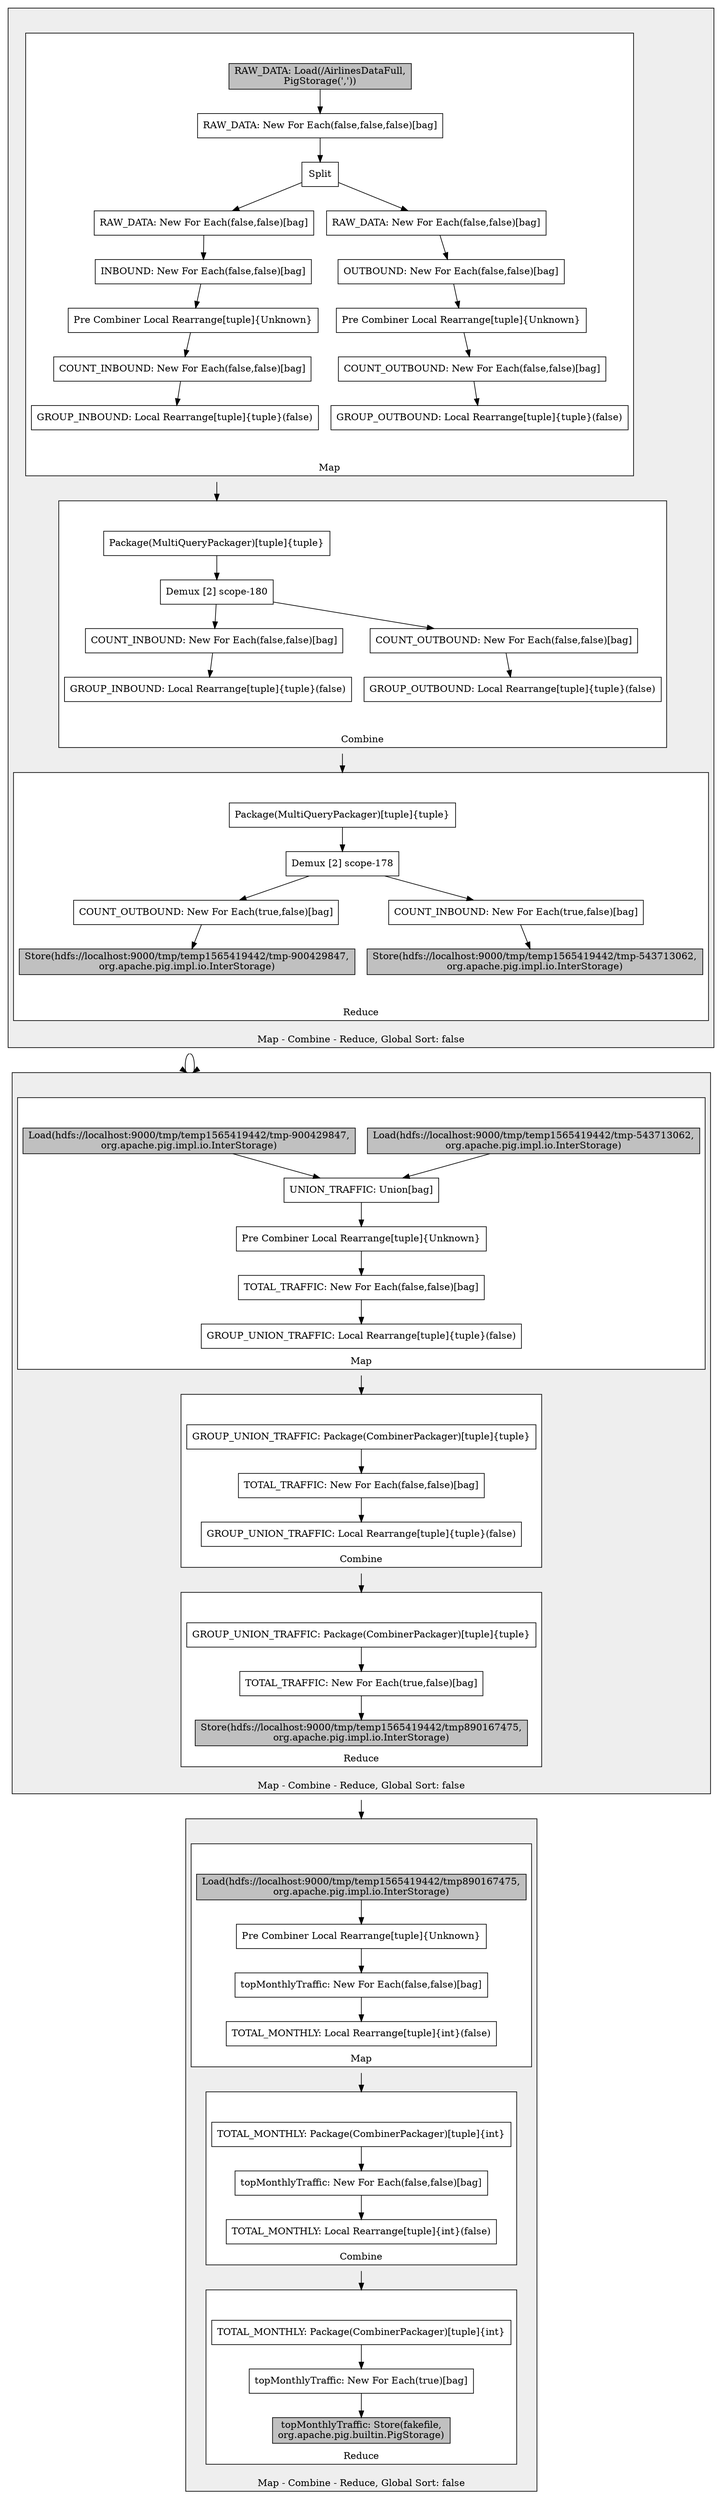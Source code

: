 #--------------------------------------------------
# Map Reduce Plan                                  
#--------------------------------------------------
digraph plan {
compound=true;
node [shape=rect];
s487399149_in [label="", style=invis, height=0, width=0];
s487399149_out [label="", style=invis, height=0, width=0];
subgraph cluster_487399149 {
label="Map - Combine - Reduce, Global Sort: false"; style="filled"; fillcolor="#EEEEEE"labelloc=b;
s0_in [label="", style=invis, height=0, width=0];
s0_out [label="", style=invis, height=0, width=0];
subgraph cluster_0 {
label="Map"; style="filled"; fillcolor="white"labelloc=b;
2070489048 [label="Split"];
2070488856 [label="Pre Combiner Local Rearrange[tuple]{Unknown}"];
487399114 [label="COUNT_INBOUND: New For Each(false,false)[bag]"];
2070488831 [label="GROUP_INBOUND: Local Rearrange[tuple]{tuple}(false)"];
487399334 [label="INBOUND: New For Each(false,false)[bag]"];
487399362 [label="RAW_DATA: New For Each(false,false)[bag]"];
2070488856 -> 487399114
487399114 -> 2070488831
487399334 -> 2070488856
487399362 -> 487399334
2070489048 -> 487399362
2070488986 [label="COUNT_OUTBOUND: New For Each(false,false)[bag]"];
2070489018 [label="GROUP_OUTBOUND: Local Rearrange[tuple]{tuple}(false)"];
487399269 [label="OUTBOUND: New For Each(false,false)[bag]"];
2070489043 [label="Pre Combiner Local Rearrange[tuple]{Unknown}"];
487399297 [label="RAW_DATA: New For Each(false,false)[bag]"];
2070488986 -> 2070489018
487399269 -> 2070489043
2070489043 -> 2070488986
487399297 -> 487399269
2070489048 -> 487399297
s2070489048_out [label="", style=invis, height=0, width=0];
2070488831 -> s2070489048_out [style=invis];
2070489018 -> s2070489048_out [style=invis];
487399368 [label="RAW_DATA: New For Each(false,false,false)[bag]"];
1923940087 [label="RAW_DATA: Load(/AirlinesDataFull,\nPigStorage(','))", style="filled", fillcolor="gray"];
487399368 -> 2070489048
1923940087 -> 487399368
s0_in -> 1923940087 [style=invis];
};
s2070489048_out -> s0_out [style=invis];
s1_in [label="", style=invis, height=0, width=0];
s1_out [label="", style=invis, height=0, width=0];
subgraph cluster_1 {
label="Combine"; style="filled"; fillcolor="white"labelloc=b;
2070489073 [label="Package(MultiQueryPackager)[tuple]{tuple}"];
2070489072 [label="Demux [2] scope-180"];
2070488857 [label="GROUP_INBOUND: Local Rearrange[tuple]{tuple}(false)"];
2070488824 [label="COUNT_INBOUND: New For Each(false,false)[bag]"];
2070488824 -> 2070488857
2070489072 -> 2070488824
2070489011 [label="COUNT_OUTBOUND: New For Each(false,false)[bag]"];
2070489044 [label="GROUP_OUTBOUND: Local Rearrange[tuple]{tuple}(false)"];
2070489011 -> 2070489044
2070489072 -> 2070489011
s2070489072_out [label="", style=invis, height=0, width=0];
2070488857 -> s2070489072_out [style=invis];
2070489044 -> s2070489072_out [style=invis];
2070489073 -> 2070489072
s1_in -> 2070489073 [style=invis];
};
s2070489072_out -> s1_out [style=invis];
s2_in [label="", style=invis, height=0, width=0];
s2_out [label="", style=invis, height=0, width=0];
subgraph cluster_2 {
label="Reduce"; style="filled"; fillcolor="white"labelloc=b;
2070489049 [label="Demux [2] scope-178"];
487399118 [label="Store(hdfs://localhost:9000/tmp/temp1565419442/tmp-900429847,\norg.apache.pig.impl.io.InterStorage)", style="filled", fillcolor="gray"];
487399237 [label="COUNT_OUTBOUND: New For Each(true,false)[bag]"];
487399237 -> 487399118
2070489049 -> 487399237
487399120 [label="Store(hdfs://localhost:9000/tmp/temp1565419442/tmp-543713062,\norg.apache.pig.impl.io.InterStorage)", style="filled", fillcolor="gray"];
487399302 [label="COUNT_INBOUND: New For Each(true,false)[bag]"];
487399302 -> 487399120
2070489049 -> 487399302
s2070489049_out [label="", style=invis, height=0, width=0];
487399118 -> s2070489049_out [style=invis];
487399120 -> s2070489049_out [style=invis];
2070489050 [label="Package(MultiQueryPackager)[tuple]{tuple}"];
2070489050 -> 2070489049
s2_in -> 2070489050 [style=invis];
};
s2070489049_out -> s2_out [style=invis];
s0_out -> s1_in [lhead=cluster_1]
s1_out -> s2_in [lhead=cluster_2]
s487399149_in -> s0_in [style=invis];
};
s2_out -> s487399149_out [style=invis];
s487399115_in [label="", style=invis, height=0, width=0];
s487399115_out [label="", style=invis, height=0, width=0];
subgraph cluster_487399115 {
label="Map - Combine - Reduce, Global Sort: false"; style="filled"; fillcolor="#EEEEEE"labelloc=b;
s3_in [label="", style=invis, height=0, width=0];
s3_out [label="", style=invis, height=0, width=0];
subgraph cluster_3 {
label="Map"; style="filled"; fillcolor="white"labelloc=b;
2070488924 [label="topMonthlyTraffic: New For Each(false,false)[bag]"];
487399116 [label="Load(hdfs://localhost:9000/tmp/temp1565419442/tmp890167475,\norg.apache.pig.impl.io.InterStorage)", style="filled", fillcolor="gray"];
2070488979 [label="TOTAL_MONTHLY: Local Rearrange[tuple]{int}(false)"];
2070488982 [label="Pre Combiner Local Rearrange[tuple]{Unknown}"];
2070488924 -> 2070488979
487399116 -> 2070488982
2070488982 -> 2070488924
s3_in -> 487399116 [style=invis];
};
2070488979 -> s3_out [style=invis];
s4_in [label="", style=invis, height=0, width=0];
s4_out [label="", style=invis, height=0, width=0];
subgraph cluster_4 {
label="Combine"; style="filled"; fillcolor="white"labelloc=b;
2070488957 [label="TOTAL_MONTHLY: Package(CombinerPackager)[tuple]{int}"];
2070488951 [label="topMonthlyTraffic: New For Each(false,false)[bag]"];
2070488983 [label="TOTAL_MONTHLY: Local Rearrange[tuple]{int}(false)"];
2070488957 -> 2070488951
2070488951 -> 2070488983
s4_in -> 2070488957 [style=invis];
};
2070488983 -> s4_out [style=invis];
s5_in [label="", style=invis, height=0, width=0];
s5_out [label="", style=invis, height=0, width=0];
subgraph cluster_5 {
label="Reduce"; style="filled"; fillcolor="white"labelloc=b;
487399150 [label="topMonthlyTraffic: Store(fakefile,\norg.apache.pig.builtin.PigStorage)", style="filled", fillcolor="gray"];
487399151 [label="topMonthlyTraffic: New For Each(true)[bag]"];
487399180 [label="TOTAL_MONTHLY: Package(CombinerPackager)[tuple]{int}"];
487399151 -> 487399150
487399180 -> 487399151
s5_in -> 487399180 [style=invis];
};
487399150 -> s5_out [style=invis];
s3_out -> s4_in [lhead=cluster_4]
s4_out -> s5_in [lhead=cluster_5]
s487399115_in -> s3_in [style=invis];
};
s5_out -> s487399115_out [style=invis];
s487399143_in [label="", style=invis, height=0, width=0];
s487399143_out [label="", style=invis, height=0, width=0];
subgraph cluster_487399143 {
label="Map - Combine - Reduce, Global Sort: false"; style="filled"; fillcolor="#EEEEEE"labelloc=b;
s6_in [label="", style=invis, height=0, width=0];
s6_out [label="", style=invis, height=0, width=0];
subgraph cluster_6 {
label="Map"; style="filled"; fillcolor="white"labelloc=b;
487399119 [label="Load(hdfs://localhost:9000/tmp/temp1565419442/tmp-900429847,\norg.apache.pig.impl.io.InterStorage)", style="filled", fillcolor="gray"];
2070488861 [label="TOTAL_TRAFFIC: New For Each(false,false)[bag]"];
2070488894 [label="GROUP_UNION_TRAFFIC: Local Rearrange[tuple]{tuple}(false)"];
487399142 [label="Load(hdfs://localhost:9000/tmp/temp1565419442/tmp-543713062,\norg.apache.pig.impl.io.InterStorage)", style="filled", fillcolor="gray"];
487399236 [label="UNION_TRAFFIC: Union[bag]"];
2070488919 [label="Pre Combiner Local Rearrange[tuple]{Unknown}"];
487399119 -> 487399236
2070488861 -> 2070488894
487399142 -> 487399236
487399236 -> 2070488919
2070488919 -> 2070488861
s6_in -> 487399119 [style=invis];
s6_in -> 487399142 [style=invis];
};
2070488894 -> s6_out [style=invis];
s7_in [label="", style=invis, height=0, width=0];
s7_out [label="", style=invis, height=0, width=0];
subgraph cluster_7 {
label="Combine"; style="filled"; fillcolor="white"labelloc=b;
2070488920 [label="GROUP_UNION_TRAFFIC: Local Rearrange[tuple]{tuple}(false)"];
2070488893 [label="GROUP_UNION_TRAFFIC: Package(CombinerPackager)[tuple]{tuple}"];
2070488887 [label="TOTAL_TRAFFIC: New For Each(false,false)[bag]"];
2070488893 -> 2070488887
2070488887 -> 2070488920
s7_in -> 2070488893 [style=invis];
};
2070488920 -> s7_out [style=invis];
s8_in [label="", style=invis, height=0, width=0];
s8_out [label="", style=invis, height=0, width=0];
subgraph cluster_8 {
label="Reduce"; style="filled"; fillcolor="white"labelloc=b;
487399182 [label="TOTAL_TRAFFIC: New For Each(true,false)[bag]"];
487399213 [label="GROUP_UNION_TRAFFIC: Package(CombinerPackager)[tuple]{tuple}"];
487399117 [label="Store(hdfs://localhost:9000/tmp/temp1565419442/tmp890167475,\norg.apache.pig.impl.io.InterStorage)", style="filled", fillcolor="gray"];
487399182 -> 487399117
487399213 -> 487399182
s8_in -> 487399213 [style=invis];
};
487399117 -> s8_out [style=invis];
s6_out -> s7_in [lhead=cluster_7]
s7_out -> s8_in [lhead=cluster_8]
s487399143_in -> s6_in [style=invis];
};
s8_out -> s487399143_out [style=invis];
s487399149_out -> s487399143_in [lhead=cluster_487399143]
s487399149_out -> s487399143_in [lhead=cluster_487399143]
s487399143_out -> s487399115_in [lhead=cluster_487399115]
}

